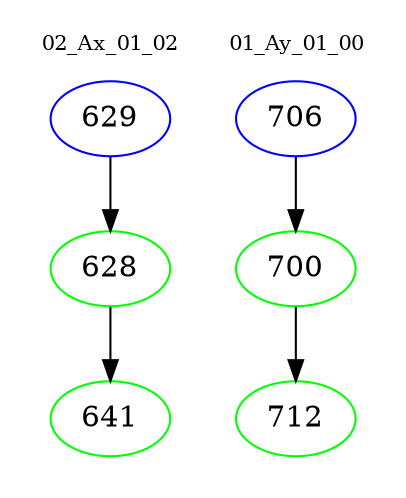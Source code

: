 digraph{
subgraph cluster_0 {
color = white
label = "02_Ax_01_02";
fontsize=10;
T0_629 [label="629", color="blue"]
T0_629 -> T0_628 [color="black"]
T0_628 [label="628", color="green"]
T0_628 -> T0_641 [color="black"]
T0_641 [label="641", color="green"]
}
subgraph cluster_1 {
color = white
label = "01_Ay_01_00";
fontsize=10;
T1_706 [label="706", color="blue"]
T1_706 -> T1_700 [color="black"]
T1_700 [label="700", color="green"]
T1_700 -> T1_712 [color="black"]
T1_712 [label="712", color="green"]
}
}
